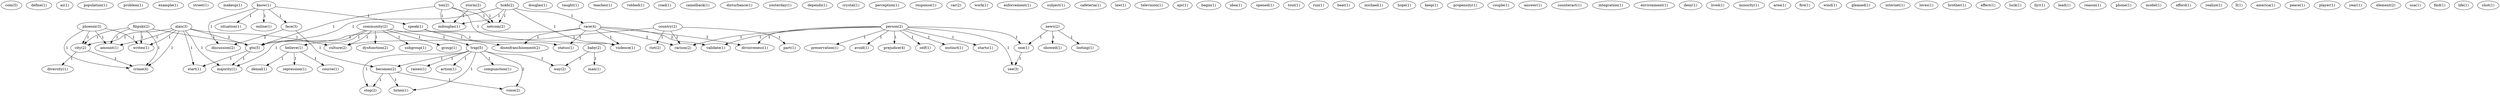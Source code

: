digraph G {
  com [ label="com(5)" ];
  define [ label="define(1)" ];
  az [ label="az(1)" ];
  population [ label="population(1)" ];
  problem [ label="problem(1)" ];
  example [ label="example(1)" ];
  street [ label="street(1)" ];
  makeup [ label="makeup(1)" ];
  filipski [ label="filipski(2)" ];
  gtx [ label="gtx(5)" ];
  amount [ label="amount(1)" ];
  city [ label="city(2)" ];
  writes [ label="writes(1)" ];
  crime [ label="crime(4)" ];
  douglas [ label="douglas(1)" ];
  taught [ label="taught(1)" ];
  teaches [ label="teaches(1)" ];
  person [ label="person(2)" ];
  preservation [ label="preservation(1)" ];
  avoid [ label="avoid(1)" ];
  self [ label="self(1)" ];
  instinct [ label="instinct(1)" ];
  validate [ label="validate(1)" ];
  starts [ label="starts(1)" ];
  divisiveness [ label="divisiveness(1)" ];
  racism [ label="racism(2)" ];
  one [ label="one(1)" ];
  see [ label="see(3)" ];
  prejudice [ label="prejudice(4)" ];
  community [ label="community(2)" ];
  believe [ label="believe(1)" ];
  trap [ label="trap(5)" ];
  culture [ label="culture(2)" ];
  dysfunction [ label="dysfunction(2)" ];
  subgroup [ label="subgroup(1)" ];
  majority [ label="majority(1)" ];
  group [ label="group(1)" ];
  hokh [ label="hokh(2)" ];
  race [ label="race(4)" ];
  mdouglas [ label="mdouglas(1)" ];
  violence [ label="violence(1)" ];
  netcom [ label="netcom(2)" ];
  status [ label="status(1)" ];
  disenfranchisement [ label="disenfranchisement(2)" ];
  robbed [ label="robbed(1)" ];
  road [ label="road(1)" ];
  camelback [ label="camelback(1)" ];
  disturbance [ label="disturbance(1)" ];
  country [ label="country(2)" ];
  riot [ label="riot(2)" ];
  part [ label="part(1)" ];
  yesterday [ label="yesterday(1)" ];
  depends [ label="depends(1)" ];
  crystal [ label="crystal(1)" ];
  perception [ label="perception(1)" ];
  response [ label="response(1)" ];
  repression [ label="repression(1)" ];
  course [ label="course(1)" ];
  denial [ label="denial(1)" ];
  ton [ label="ton(2)" ];
  car [ label="car(2)" ];
  work [ label="work(1)" ];
  raises [ label="raises(1)" ];
  becomes [ label="becomes(2)" ];
  listen [ label="listen(1)" ];
  voice [ label="voice(2)" ];
  stop [ label="stop(2)" ];
  way [ label="way(2)" ];
  action [ label="action(1)" ];
  compunction [ label="compunction(1)" ];
  enforcement [ label="enforcement(1)" ];
  subject [ label="subject(1)" ];
  storm [ label="storm(2)" ];
  baby [ label="baby(2)" ];
  man [ label="man(1)" ];
  cafeteria [ label="cafeteria(1)" ];
  know [ label="know(1)" ];
  online [ label="online(1)" ];
  situation [ label="situation(1)" ];
  speak [ label="speak(1)" ];
  face [ label="face(3)" ];
  discussion [ label="discussion(2)" ];
  law [ label="law(1)" ];
  news [ label="news(2)" ];
  showed [ label="showed(1)" ];
  looting [ label="looting(1)" ];
  television [ label="television(1)" ];
  apr [ label="apr(1)" ];
  begin [ label="begin(1)" ];
  idea [ label="idea(1)" ];
  opened [ label="opened(1)" ];
  tout [ label="tout(1)" ];
  alan [ label="alan(3)" ];
  start [ label="start(1)" ];
  run [ label="run(1)" ];
  beat [ label="beat(1)" ];
  michael [ label="michael(1)" ];
  hope [ label="hope(1)" ];
  keep [ label="keep(1)" ];
  propensity [ label="propensity(1)" ];
  couple [ label="couple(1)" ];
  answer [ label="answer(1)" ];
  counteract [ label="counteract(1)" ];
  integration [ label="integration(1)" ];
  environment [ label="environment(1)" ];
  deny [ label="deny(1)" ];
  lived [ label="lived(1)" ];
  minority [ label="minority(1)" ];
  area [ label="area(1)" ];
  fire [ label="fire(1)" ];
  wind [ label="wind(1)" ];
  gleaned [ label="gleaned(1)" ];
  internet [ label="internet(1)" ];
  loves [ label="loves(1)" ];
  brother [ label="brother(1)" ];
  effect [ label="effect(1)" ];
  luck [ label="luck(1)" ];
  phoenix [ label="phoenix(3)" ];
  llyr [ label="llyr(1)" ];
  lead [ label="lead(1)" ];
  reason [ label="reason(1)" ];
  phone [ label="phone(1)" ];
  model [ label="model(1)" ];
  afford [ label="afford(1)" ];
  realize [ label="realize(1)" ];
  ll [ label="ll(1)" ];
  america [ label="america(1)" ];
  peace [ label="peace(1)" ];
  player [ label="player(1)" ];
  year [ label="year(1)" ];
  element [ label="element(2)" ];
  diversity [ label="diversity(1)" ];
  usa [ label="usa(1)" ];
  find [ label="find(1)" ];
  life [ label="life(1)" ];
  shot [ label="shot(1)" ];
  filipski -> gtx [ label="1" ];
  filipski -> amount [ label="1" ];
  filipski -> city [ label="1" ];
  filipski -> writes [ label="1" ];
  filipski -> crime [ label="1" ];
  person -> preservation [ label="1" ];
  person -> avoid [ label="1" ];
  person -> self [ label="1" ];
  person -> instinct [ label="1" ];
  person -> validate [ label="1" ];
  person -> starts [ label="1" ];
  person -> divisiveness [ label="1" ];
  person -> racism [ label="1" ];
  person -> one [ label="1" ];
  person -> see [ label="1" ];
  person -> prejudice [ label="1" ];
  community -> believe [ label="1" ];
  community -> trap [ label="1" ];
  community -> culture [ label="1" ];
  community -> dysfunction [ label="1" ];
  community -> subgroup [ label="1" ];
  community -> majority [ label="1" ];
  community -> group [ label="1" ];
  hokh -> race [ label="1" ];
  hokh -> mdouglas [ label="1" ];
  hokh -> gtx [ label="1" ];
  hokh -> violence [ label="1" ];
  hokh -> netcom [ label="1" ];
  race -> validate [ label="2" ];
  race -> gtx [ label="1" ];
  race -> divisiveness [ label="2" ];
  race -> violence [ label="1" ];
  race -> racism [ label="2" ];
  race -> status [ label="1" ];
  race -> disenfranchisement [ label="1" ];
  country -> riot [ label="1" ];
  country -> culture [ label="1" ];
  country -> part [ label="1" ];
  country -> racism [ label="1" ];
  believe -> repression [ label="1" ];
  believe -> course [ label="1" ];
  believe -> denial [ label="1" ];
  ton -> mdouglas [ label="1" ];
  ton -> gtx [ label="1" ];
  ton -> violence [ label="1" ];
  ton -> netcom [ label="1" ];
  trap -> raises [ label="1" ];
  trap -> becomes [ label="1" ];
  trap -> listen [ label="1" ];
  trap -> voice [ label="2" ];
  trap -> stop [ label="1" ];
  trap -> way [ label="1" ];
  trap -> action [ label="1" ];
  trap -> compunction [ label="1" ];
  storm -> mdouglas [ label="1" ];
  storm -> netcom [ label="1" ];
  baby -> man [ label="1" ];
  baby -> way [ label="1" ];
  know -> online [ label="1" ];
  know -> situation [ label="1" ];
  know -> speak [ label="1" ];
  know -> face [ label="1" ];
  know -> discussion [ label="1" ];
  news -> showed [ label="1" ];
  news -> looting [ label="1" ];
  news -> one [ label="1" ];
  alan -> culture [ label="1" ];
  alan -> gtx [ label="2" ];
  alan -> amount [ label="1" ];
  alan -> majority [ label="1" ];
  alan -> city [ label="1" ];
  alan -> writes [ label="1" ];
  alan -> start [ label="1" ];
  alan -> crime [ label="1" ];
  speak -> status [ label="1" ];
  speak -> disenfranchisement [ label="1" ];
  gtx -> majority [ label="1" ];
  gtx -> start [ label="1" ];
  face -> becomes [ label="1" ];
  face -> discussion [ label="2" ];
  phoenix -> amount [ label="1" ];
  phoenix -> city [ label="1" ];
  phoenix -> writes [ label="1" ];
  phoenix -> crime [ label="1" ];
  becomes -> listen [ label="1" ];
  becomes -> voice [ label="1" ];
  becomes -> stop [ label="1" ];
  one -> see [ label="1" ];
  city -> crime [ label="1" ];
  city -> diversity [ label="1" ];
}
